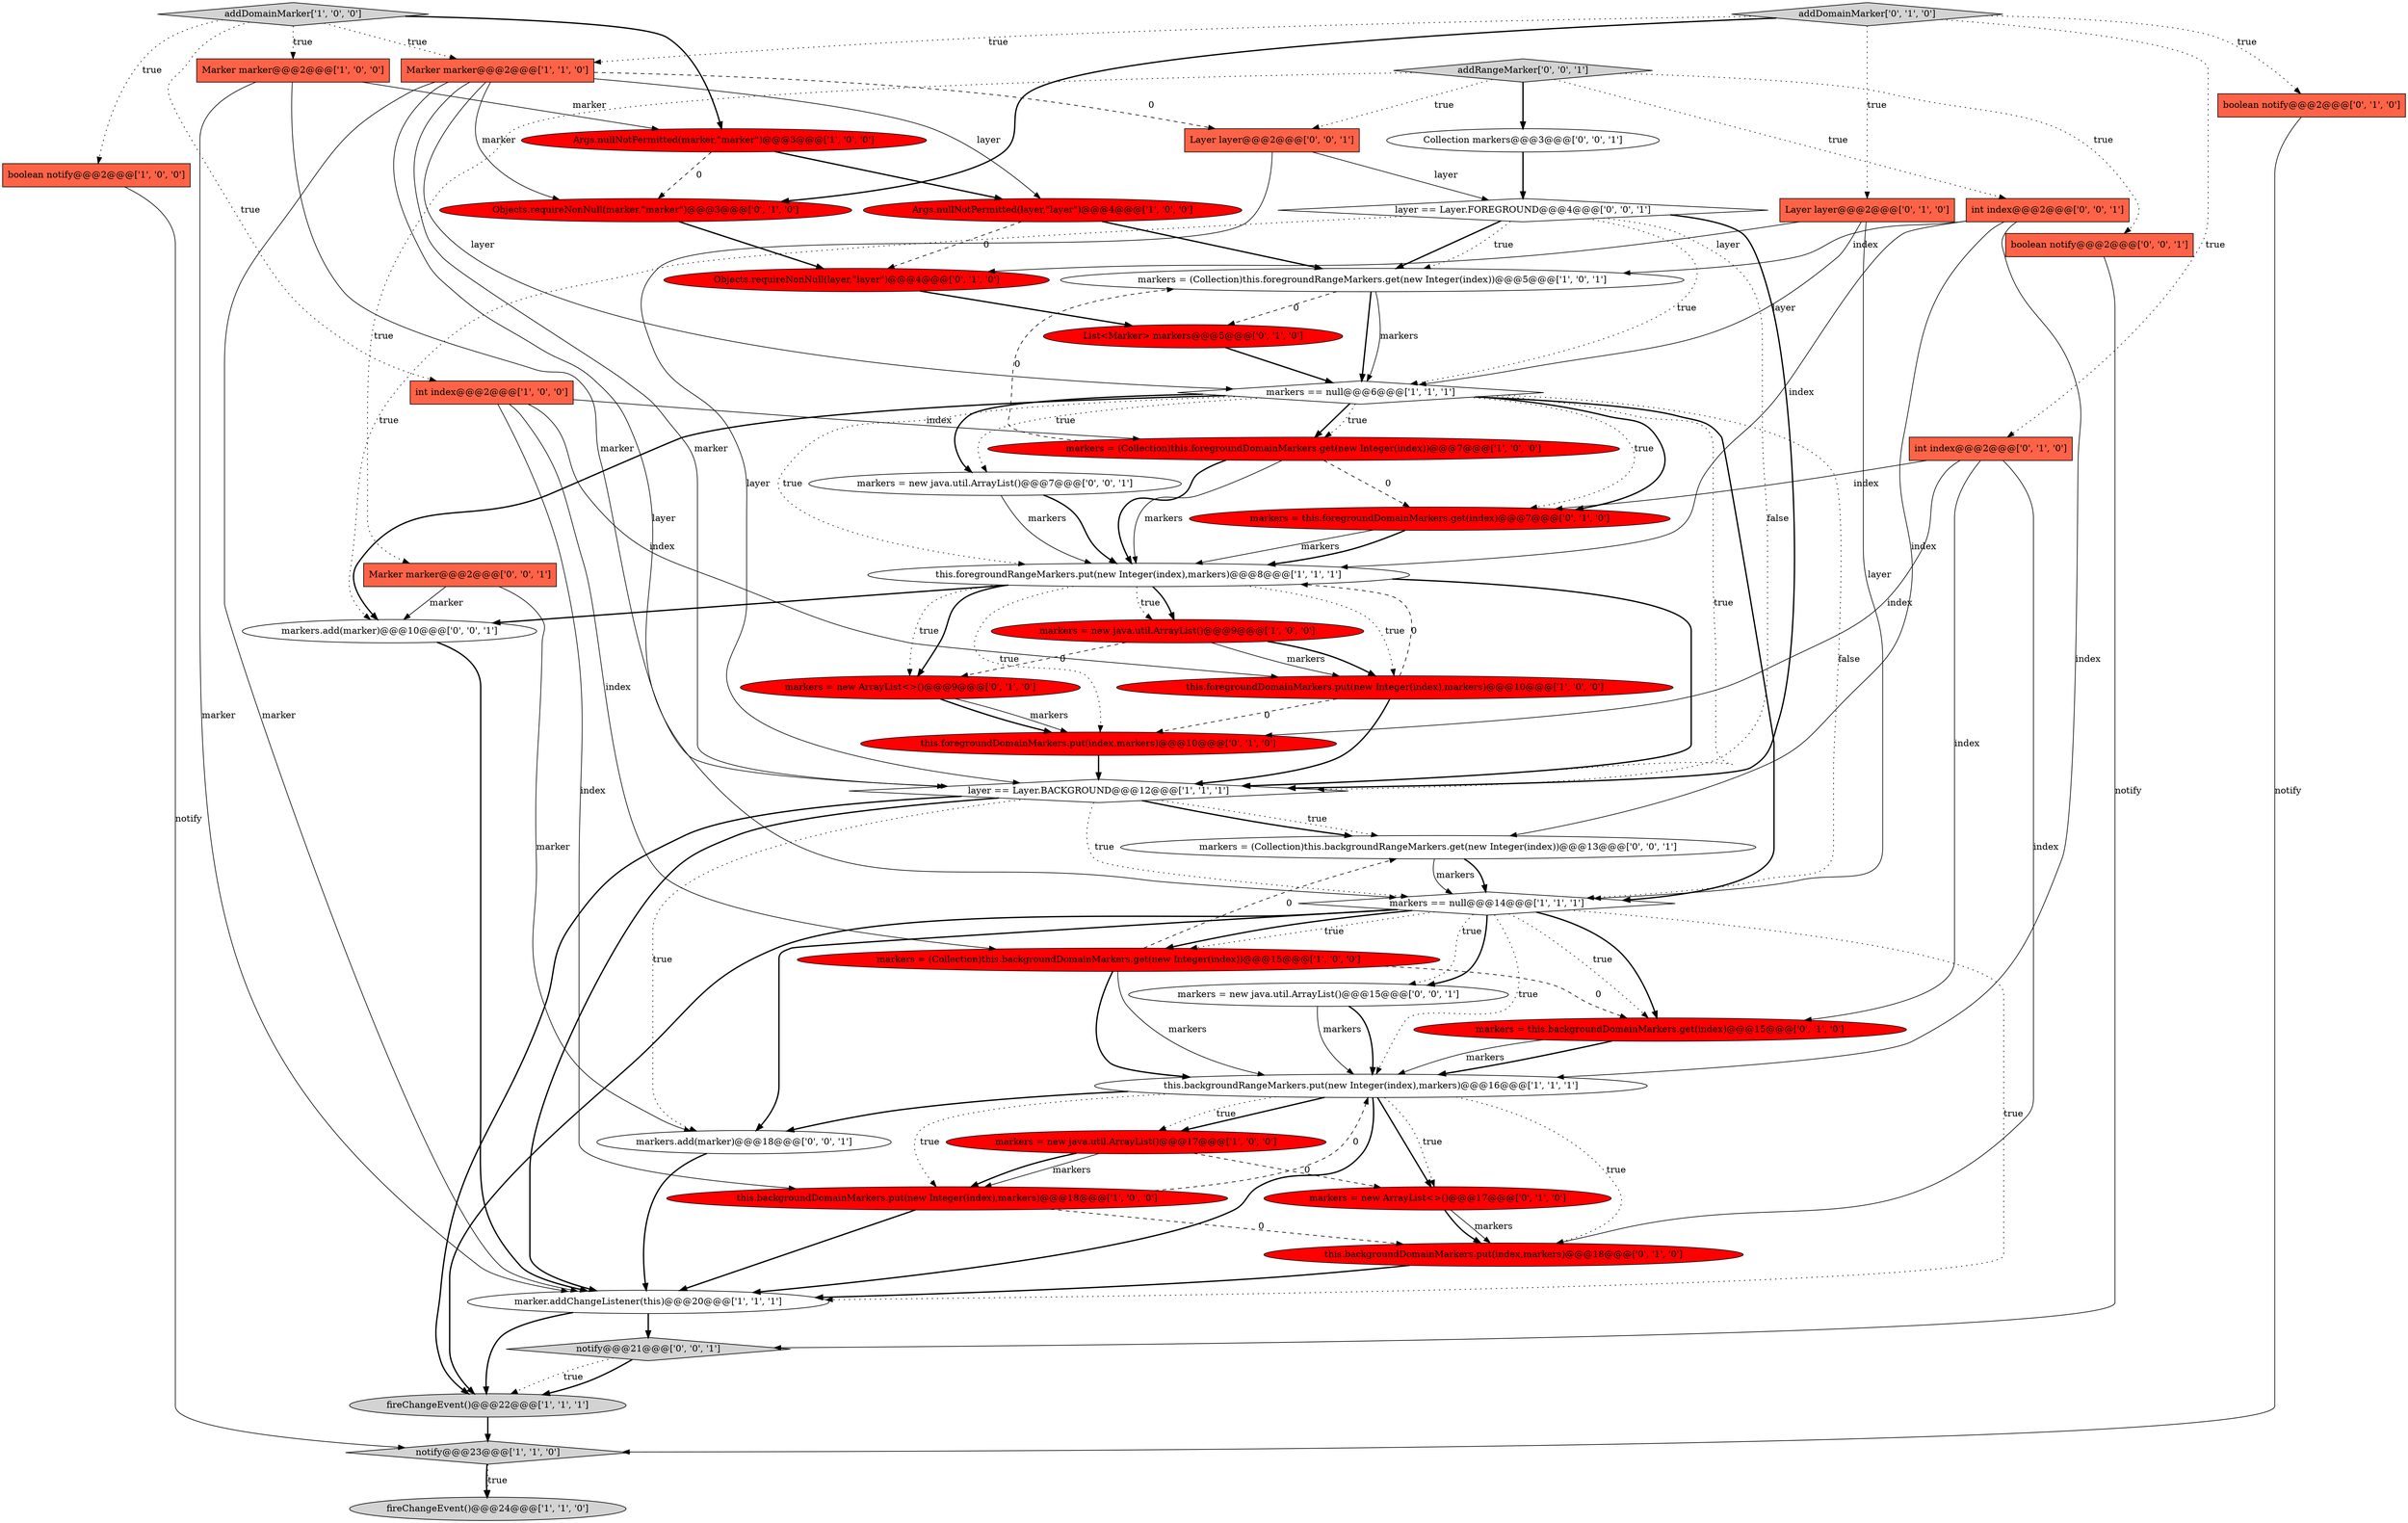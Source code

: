 digraph {
2 [style = filled, label = "fireChangeEvent()@@@24@@@['1', '1', '0']", fillcolor = lightgray, shape = ellipse image = "AAA0AAABBB1BBB"];
19 [style = filled, label = "fireChangeEvent()@@@22@@@['1', '1', '1']", fillcolor = lightgray, shape = ellipse image = "AAA0AAABBB1BBB"];
24 [style = filled, label = "markers = this.foregroundDomainMarkers.get(index)@@@7@@@['0', '1', '0']", fillcolor = red, shape = ellipse image = "AAA1AAABBB2BBB"];
37 [style = filled, label = "markers = new java.util.ArrayList()@@@7@@@['0', '0', '1']", fillcolor = white, shape = ellipse image = "AAA0AAABBB3BBB"];
21 [style = filled, label = "markers = new java.util.ArrayList()@@@9@@@['1', '0', '0']", fillcolor = red, shape = ellipse image = "AAA1AAABBB1BBB"];
9 [style = filled, label = "markers = (Collection)this.foregroundRangeMarkers.get(new Integer(index))@@@5@@@['1', '0', '1']", fillcolor = white, shape = ellipse image = "AAA0AAABBB1BBB"];
35 [style = filled, label = "markers = new ArrayList<>()@@@9@@@['0', '1', '0']", fillcolor = red, shape = ellipse image = "AAA1AAABBB2BBB"];
36 [style = filled, label = "layer == Layer.FOREGROUND@@@4@@@['0', '0', '1']", fillcolor = white, shape = diamond image = "AAA0AAABBB3BBB"];
46 [style = filled, label = "Layer layer@@@2@@@['0', '0', '1']", fillcolor = tomato, shape = box image = "AAA0AAABBB3BBB"];
12 [style = filled, label = "layer == Layer.BACKGROUND@@@12@@@['1', '1', '1']", fillcolor = white, shape = diamond image = "AAA0AAABBB1BBB"];
7 [style = filled, label = "markers = (Collection)this.backgroundDomainMarkers.get(new Integer(index))@@@15@@@['1', '0', '0']", fillcolor = red, shape = ellipse image = "AAA1AAABBB1BBB"];
15 [style = filled, label = "Marker marker@@@2@@@['1', '0', '0']", fillcolor = tomato, shape = box image = "AAA0AAABBB1BBB"];
20 [style = filled, label = "markers = new java.util.ArrayList()@@@17@@@['1', '0', '0']", fillcolor = red, shape = ellipse image = "AAA1AAABBB1BBB"];
22 [style = filled, label = "this.backgroundDomainMarkers.put(new Integer(index),markers)@@@18@@@['1', '0', '0']", fillcolor = red, shape = ellipse image = "AAA1AAABBB1BBB"];
25 [style = filled, label = "Objects.requireNonNull(marker,\"marker\")@@@3@@@['0', '1', '0']", fillcolor = red, shape = ellipse image = "AAA1AAABBB2BBB"];
29 [style = filled, label = "Objects.requireNonNull(layer,\"layer\")@@@4@@@['0', '1', '0']", fillcolor = red, shape = ellipse image = "AAA1AAABBB2BBB"];
33 [style = filled, label = "addDomainMarker['0', '1', '0']", fillcolor = lightgray, shape = diamond image = "AAA0AAABBB2BBB"];
44 [style = filled, label = "Collection markers@@@3@@@['0', '0', '1']", fillcolor = white, shape = ellipse image = "AAA0AAABBB3BBB"];
10 [style = filled, label = "addDomainMarker['1', '0', '0']", fillcolor = lightgray, shape = diamond image = "AAA0AAABBB1BBB"];
40 [style = filled, label = "markers = new java.util.ArrayList()@@@15@@@['0', '0', '1']", fillcolor = white, shape = ellipse image = "AAA0AAABBB3BBB"];
42 [style = filled, label = "boolean notify@@@2@@@['0', '0', '1']", fillcolor = tomato, shape = box image = "AAA0AAABBB3BBB"];
43 [style = filled, label = "markers.add(marker)@@@18@@@['0', '0', '1']", fillcolor = white, shape = ellipse image = "AAA0AAABBB3BBB"];
31 [style = filled, label = "int index@@@2@@@['0', '1', '0']", fillcolor = tomato, shape = box image = "AAA0AAABBB2BBB"];
8 [style = filled, label = "Args.nullNotPermitted(layer,\"layer\")@@@4@@@['1', '0', '0']", fillcolor = red, shape = ellipse image = "AAA1AAABBB1BBB"];
11 [style = filled, label = "Args.nullNotPermitted(marker,\"marker\")@@@3@@@['1', '0', '0']", fillcolor = red, shape = ellipse image = "AAA1AAABBB1BBB"];
48 [style = filled, label = "markers = (Collection)this.backgroundRangeMarkers.get(new Integer(index))@@@13@@@['0', '0', '1']", fillcolor = white, shape = ellipse image = "AAA0AAABBB3BBB"];
38 [style = filled, label = "addRangeMarker['0', '0', '1']", fillcolor = lightgray, shape = diamond image = "AAA0AAABBB3BBB"];
6 [style = filled, label = "boolean notify@@@2@@@['1', '0', '0']", fillcolor = tomato, shape = box image = "AAA0AAABBB1BBB"];
14 [style = filled, label = "this.backgroundRangeMarkers.put(new Integer(index),markers)@@@16@@@['1', '1', '1']", fillcolor = white, shape = ellipse image = "AAA0AAABBB1BBB"];
30 [style = filled, label = "List<Marker> markers@@@5@@@['0', '1', '0']", fillcolor = red, shape = ellipse image = "AAA1AAABBB2BBB"];
32 [style = filled, label = "this.foregroundDomainMarkers.put(index,markers)@@@10@@@['0', '1', '0']", fillcolor = red, shape = ellipse image = "AAA1AAABBB2BBB"];
23 [style = filled, label = "boolean notify@@@2@@@['0', '1', '0']", fillcolor = tomato, shape = box image = "AAA0AAABBB2BBB"];
26 [style = filled, label = "Layer layer@@@2@@@['0', '1', '0']", fillcolor = tomato, shape = box image = "AAA0AAABBB2BBB"];
34 [style = filled, label = "this.backgroundDomainMarkers.put(index,markers)@@@18@@@['0', '1', '0']", fillcolor = red, shape = ellipse image = "AAA1AAABBB2BBB"];
5 [style = filled, label = "int index@@@2@@@['1', '0', '0']", fillcolor = tomato, shape = box image = "AAA0AAABBB1BBB"];
39 [style = filled, label = "notify@@@21@@@['0', '0', '1']", fillcolor = lightgray, shape = diamond image = "AAA0AAABBB3BBB"];
45 [style = filled, label = "Marker marker@@@2@@@['0', '0', '1']", fillcolor = tomato, shape = box image = "AAA0AAABBB3BBB"];
3 [style = filled, label = "marker.addChangeListener(this)@@@20@@@['1', '1', '1']", fillcolor = white, shape = ellipse image = "AAA0AAABBB1BBB"];
13 [style = filled, label = "markers == null@@@14@@@['1', '1', '1']", fillcolor = white, shape = diamond image = "AAA0AAABBB1BBB"];
17 [style = filled, label = "this.foregroundRangeMarkers.put(new Integer(index),markers)@@@8@@@['1', '1', '1']", fillcolor = white, shape = ellipse image = "AAA0AAABBB1BBB"];
1 [style = filled, label = "notify@@@23@@@['1', '1', '0']", fillcolor = lightgray, shape = diamond image = "AAA0AAABBB1BBB"];
0 [style = filled, label = "markers = (Collection)this.foregroundDomainMarkers.get(new Integer(index))@@@7@@@['1', '0', '0']", fillcolor = red, shape = ellipse image = "AAA1AAABBB1BBB"];
18 [style = filled, label = "Marker marker@@@2@@@['1', '1', '0']", fillcolor = tomato, shape = box image = "AAA0AAABBB1BBB"];
16 [style = filled, label = "markers == null@@@6@@@['1', '1', '1']", fillcolor = white, shape = diamond image = "AAA0AAABBB1BBB"];
28 [style = filled, label = "markers = new ArrayList<>()@@@17@@@['0', '1', '0']", fillcolor = red, shape = ellipse image = "AAA1AAABBB2BBB"];
4 [style = filled, label = "this.foregroundDomainMarkers.put(new Integer(index),markers)@@@10@@@['1', '0', '0']", fillcolor = red, shape = ellipse image = "AAA1AAABBB1BBB"];
47 [style = filled, label = "markers.add(marker)@@@10@@@['0', '0', '1']", fillcolor = white, shape = ellipse image = "AAA0AAABBB3BBB"];
27 [style = filled, label = "markers = this.backgroundDomainMarkers.get(index)@@@15@@@['0', '1', '0']", fillcolor = red, shape = ellipse image = "AAA1AAABBB2BBB"];
41 [style = filled, label = "int index@@@2@@@['0', '0', '1']", fillcolor = tomato, shape = box image = "AAA0AAABBB3BBB"];
14->3 [style = bold, label=""];
18->12 [style = solid, label="marker"];
39->19 [style = bold, label=""];
16->0 [style = bold, label=""];
46->12 [style = solid, label="layer"];
16->37 [style = bold, label=""];
36->16 [style = dotted, label="true"];
13->27 [style = dotted, label="true"];
38->44 [style = bold, label=""];
29->30 [style = bold, label=""];
32->12 [style = bold, label=""];
38->41 [style = dotted, label="true"];
16->17 [style = dotted, label="true"];
17->35 [style = dotted, label="true"];
21->4 [style = solid, label="markers"];
14->22 [style = dotted, label="true"];
14->28 [style = bold, label=""];
18->16 [style = solid, label="layer"];
18->46 [style = dashed, label="0"];
36->12 [style = bold, label=""];
25->29 [style = bold, label=""];
22->34 [style = dashed, label="0"];
24->17 [style = solid, label="markers"];
33->26 [style = dotted, label="true"];
9->16 [style = bold, label=""];
15->11 [style = solid, label="marker"];
5->0 [style = solid, label="index"];
7->14 [style = bold, label=""];
19->1 [style = bold, label=""];
43->3 [style = bold, label=""];
37->17 [style = solid, label="markers"];
36->12 [style = dotted, label="false"];
41->14 [style = solid, label="index"];
3->19 [style = bold, label=""];
33->25 [style = bold, label=""];
24->17 [style = bold, label=""];
3->39 [style = bold, label=""];
5->4 [style = solid, label="index"];
28->34 [style = solid, label="markers"];
40->14 [style = solid, label="markers"];
17->21 [style = bold, label=""];
9->30 [style = dashed, label="0"];
14->20 [style = bold, label=""];
45->47 [style = solid, label="marker"];
10->11 [style = bold, label=""];
17->35 [style = bold, label=""];
10->18 [style = dotted, label="true"];
38->46 [style = dotted, label="true"];
10->6 [style = dotted, label="true"];
36->9 [style = bold, label=""];
13->3 [style = dotted, label="true"];
36->47 [style = dotted, label="true"];
4->17 [style = dashed, label="0"];
7->14 [style = solid, label="markers"];
0->17 [style = bold, label=""];
7->48 [style = dashed, label="0"];
26->16 [style = solid, label="layer"];
26->29 [style = solid, label="layer"];
12->48 [style = bold, label=""];
13->40 [style = bold, label=""];
13->7 [style = dotted, label="true"];
31->34 [style = solid, label="index"];
14->43 [style = bold, label=""];
41->17 [style = solid, label="index"];
41->48 [style = solid, label="index"];
13->43 [style = bold, label=""];
23->1 [style = solid, label="notify"];
33->18 [style = dotted, label="true"];
11->8 [style = bold, label=""];
31->24 [style = solid, label="index"];
14->34 [style = dotted, label="true"];
48->13 [style = bold, label=""];
13->40 [style = dotted, label="true"];
17->21 [style = dotted, label="true"];
16->24 [style = dotted, label="true"];
38->42 [style = dotted, label="true"];
21->4 [style = bold, label=""];
33->31 [style = dotted, label="true"];
16->13 [style = bold, label=""];
47->3 [style = bold, label=""];
27->14 [style = bold, label=""];
17->4 [style = dotted, label="true"];
16->24 [style = bold, label=""];
12->43 [style = dotted, label="true"];
35->32 [style = bold, label=""];
5->22 [style = solid, label="index"];
13->19 [style = bold, label=""];
17->12 [style = bold, label=""];
13->27 [style = bold, label=""];
12->13 [style = dotted, label="true"];
18->3 [style = solid, label="marker"];
16->13 [style = dotted, label="false"];
14->28 [style = dotted, label="true"];
46->36 [style = solid, label="layer"];
15->12 [style = solid, label="marker"];
0->17 [style = solid, label="markers"];
5->7 [style = solid, label="index"];
11->25 [style = dashed, label="0"];
4->12 [style = bold, label=""];
40->14 [style = bold, label=""];
1->2 [style = bold, label=""];
12->3 [style = bold, label=""];
38->45 [style = dotted, label="true"];
21->35 [style = dashed, label="0"];
0->9 [style = dashed, label="0"];
31->27 [style = solid, label="index"];
20->22 [style = solid, label="markers"];
13->14 [style = dotted, label="true"];
8->29 [style = dashed, label="0"];
27->14 [style = solid, label="markers"];
9->16 [style = solid, label="markers"];
16->37 [style = dotted, label="true"];
16->12 [style = dotted, label="true"];
44->36 [style = bold, label=""];
6->1 [style = solid, label="notify"];
28->34 [style = bold, label=""];
15->3 [style = solid, label="marker"];
39->19 [style = dotted, label="true"];
16->47 [style = bold, label=""];
26->13 [style = solid, label="layer"];
17->47 [style = bold, label=""];
42->39 [style = solid, label="notify"];
37->17 [style = bold, label=""];
20->28 [style = dashed, label="0"];
10->5 [style = dotted, label="true"];
17->32 [style = dotted, label="true"];
22->14 [style = dashed, label="0"];
45->43 [style = solid, label="marker"];
18->25 [style = solid, label="marker"];
20->22 [style = bold, label=""];
7->27 [style = dashed, label="0"];
10->15 [style = dotted, label="true"];
22->3 [style = bold, label=""];
14->20 [style = dotted, label="true"];
4->32 [style = dashed, label="0"];
33->23 [style = dotted, label="true"];
18->8 [style = solid, label="layer"];
35->32 [style = solid, label="markers"];
16->0 [style = dotted, label="true"];
34->3 [style = bold, label=""];
13->7 [style = bold, label=""];
8->9 [style = bold, label=""];
0->24 [style = dashed, label="0"];
48->13 [style = solid, label="markers"];
18->13 [style = solid, label="layer"];
12->19 [style = bold, label=""];
41->9 [style = solid, label="index"];
30->16 [style = bold, label=""];
1->2 [style = dotted, label="true"];
36->9 [style = dotted, label="true"];
31->32 [style = solid, label="index"];
12->48 [style = dotted, label="true"];
}
